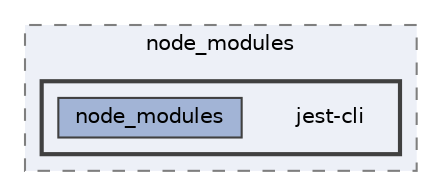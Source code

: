 digraph "C:/Users/arisc/OneDrive/Documents/GitHub/FINAL/EcoEats-Project/node_modules/jest-cli"
{
 // LATEX_PDF_SIZE
  bgcolor="transparent";
  edge [fontname=Helvetica,fontsize=10,labelfontname=Helvetica,labelfontsize=10];
  node [fontname=Helvetica,fontsize=10,shape=box,height=0.2,width=0.4];
  compound=true
  subgraph clusterdir_5091f2b68170d33f954320199e2fed0a {
    graph [ bgcolor="#edf0f7", pencolor="grey50", label="node_modules", fontname=Helvetica,fontsize=10 style="filled,dashed", URL="dir_5091f2b68170d33f954320199e2fed0a.html",tooltip=""]
  subgraph clusterdir_4f12a8cb1cedcf21a9bac01f8b59731b {
    graph [ bgcolor="#edf0f7", pencolor="grey25", label="", fontname=Helvetica,fontsize=10 style="filled,bold", URL="dir_4f12a8cb1cedcf21a9bac01f8b59731b.html",tooltip=""]
    dir_4f12a8cb1cedcf21a9bac01f8b59731b [shape=plaintext, label="jest-cli"];
  dir_141e88f07d4b16871281c0211c2cbe70 [label="node_modules", fillcolor="#a2b4d6", color="grey25", style="filled", URL="dir_141e88f07d4b16871281c0211c2cbe70.html",tooltip=""];
  }
  }
}
